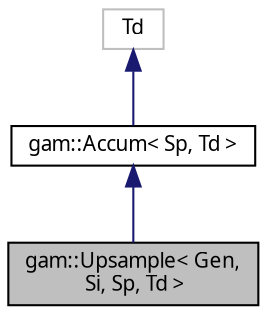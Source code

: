 digraph "gam::Upsample&lt; Gen, Si, Sp, Td &gt;"
{
 // LATEX_PDF_SIZE
  bgcolor="transparent";
  edge [fontname="FreeSans.ttf",fontsize="10",labelfontname="FreeSans.ttf",labelfontsize="10"];
  node [fontname="FreeSans.ttf",fontsize="10",shape=record];
  Node1 [label="gam::Upsample\< Gen,\l Si, Sp, Td \>",height=0.2,width=0.4,color="black", fillcolor="grey75", style="filled", fontcolor="black",tooltip="Upsamples and interpolates a signal."];
  Node2 -> Node1 [dir="back",color="midnightblue",fontsize="10",style="solid",fontname="FreeSans.ttf"];
  Node2 [label="gam::Accum\< Sp, Td \>",height=0.2,width=0.4,color="black",URL="$classgam_1_1_accum.html",tooltip="Fixed-point phase accumulator."];
  Node3 -> Node2 [dir="back",color="midnightblue",fontsize="10",style="solid",fontname="FreeSans.ttf"];
  Node3 [label="Td",height=0.2,width=0.4,color="grey75",tooltip=" "];
}
